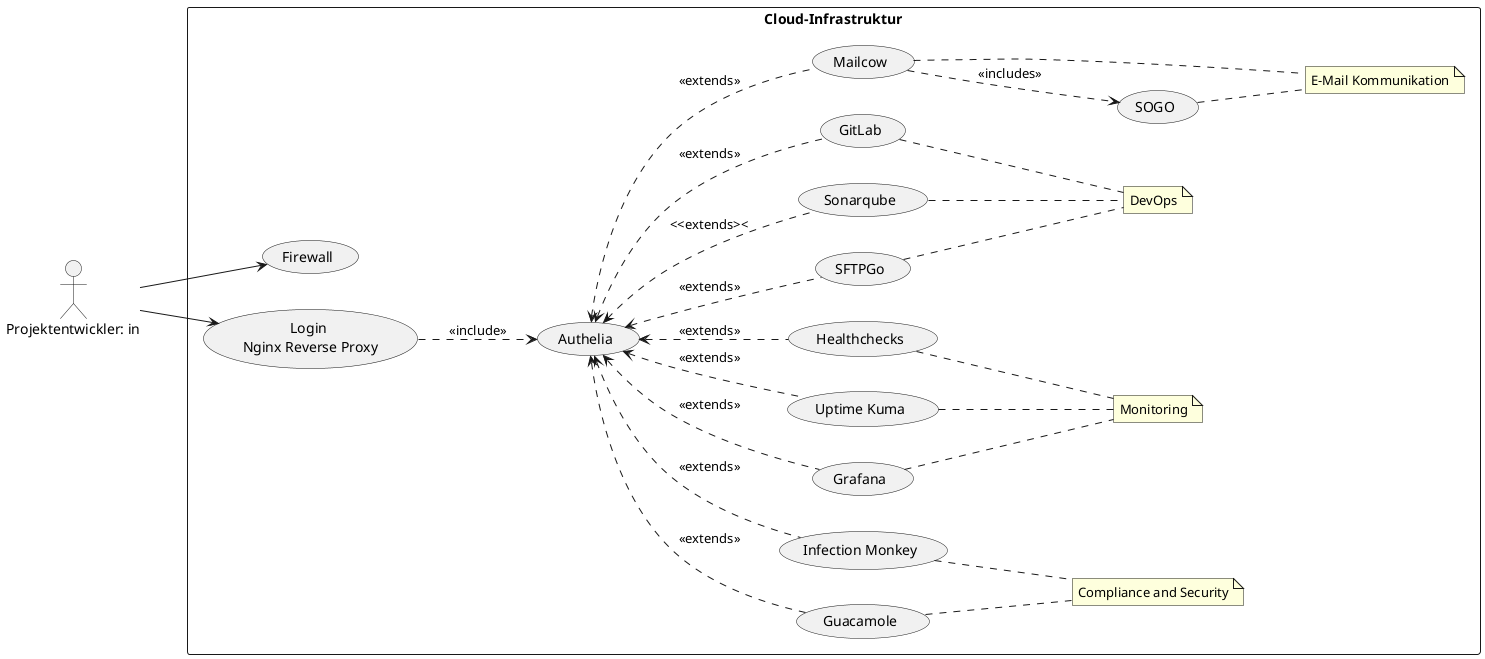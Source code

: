@startuml
left to right direction
actor "Projektentwickler: in" as fc
rectangle Cloud-Infrastruktur {
  usecase "Firewall" as UC1
  usecase "Login \nNginx Reverse Proxy" as UC2
  UC2 ..> (Authelia) : <<include>>
  (Authelia) <.. (Guacamole) : <<extends>>
  (Authelia) <.. (Infection Monkey) : <<extends>>
  (Authelia) <.. (Grafana) : <<extends>>
  (Authelia) <.. (Uptime Kuma) : <<extends>>
  (Authelia) <.. (Healthchecks) : <<extends>>
  (Authelia) <.. (SFTPGo) : <<extends>>
  (Authelia) <.. (Sonarqube) : <<extends><
  (Authelia) <.. (GitLab) : <<extends>>
  (Authelia) <.. (Mailcow) : <<extends>>
  (Mailcow) ..> (SOGO) : <<includes>>
  note "E-Mail Kommunikation" as N1
  (Mailcow) .. N1
  (SOGO) .. N1
  note "DevOps" as N2
  (GitLab) .. N2
  (Sonarqube) .. N2
  (SFTPGo) .. N2
  note "Monitoring" as N3
  (Healthchecks) .. N3
  (Uptime Kuma) .. N3
  (Grafana) .. N3
  note "Compliance and Security" as N4
  (Infection Monkey) .. N4
  (Guacamole) .. N4
}
fc --> UC1
fc --> UC2
@enduml
